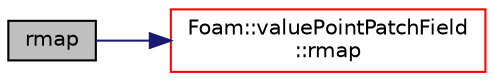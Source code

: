 digraph "rmap"
{
  bgcolor="transparent";
  edge [fontname="Helvetica",fontsize="10",labelfontname="Helvetica",labelfontsize="10"];
  node [fontname="Helvetica",fontsize="10",shape=record];
  rankdir="LR";
  Node1 [label="rmap",height=0.2,width=0.4,color="black", fillcolor="grey75", style="filled", fontcolor="black"];
  Node1 -> Node2 [color="midnightblue",fontsize="10",style="solid",fontname="Helvetica"];
  Node2 [label="Foam::valuePointPatchField\l::rmap",height=0.2,width=0.4,color="red",URL="$a02777.html#ae2d7451572e8a2b9fa83d64dbafa419f",tooltip="Reverse map the given PointPatchField onto. "];
}
